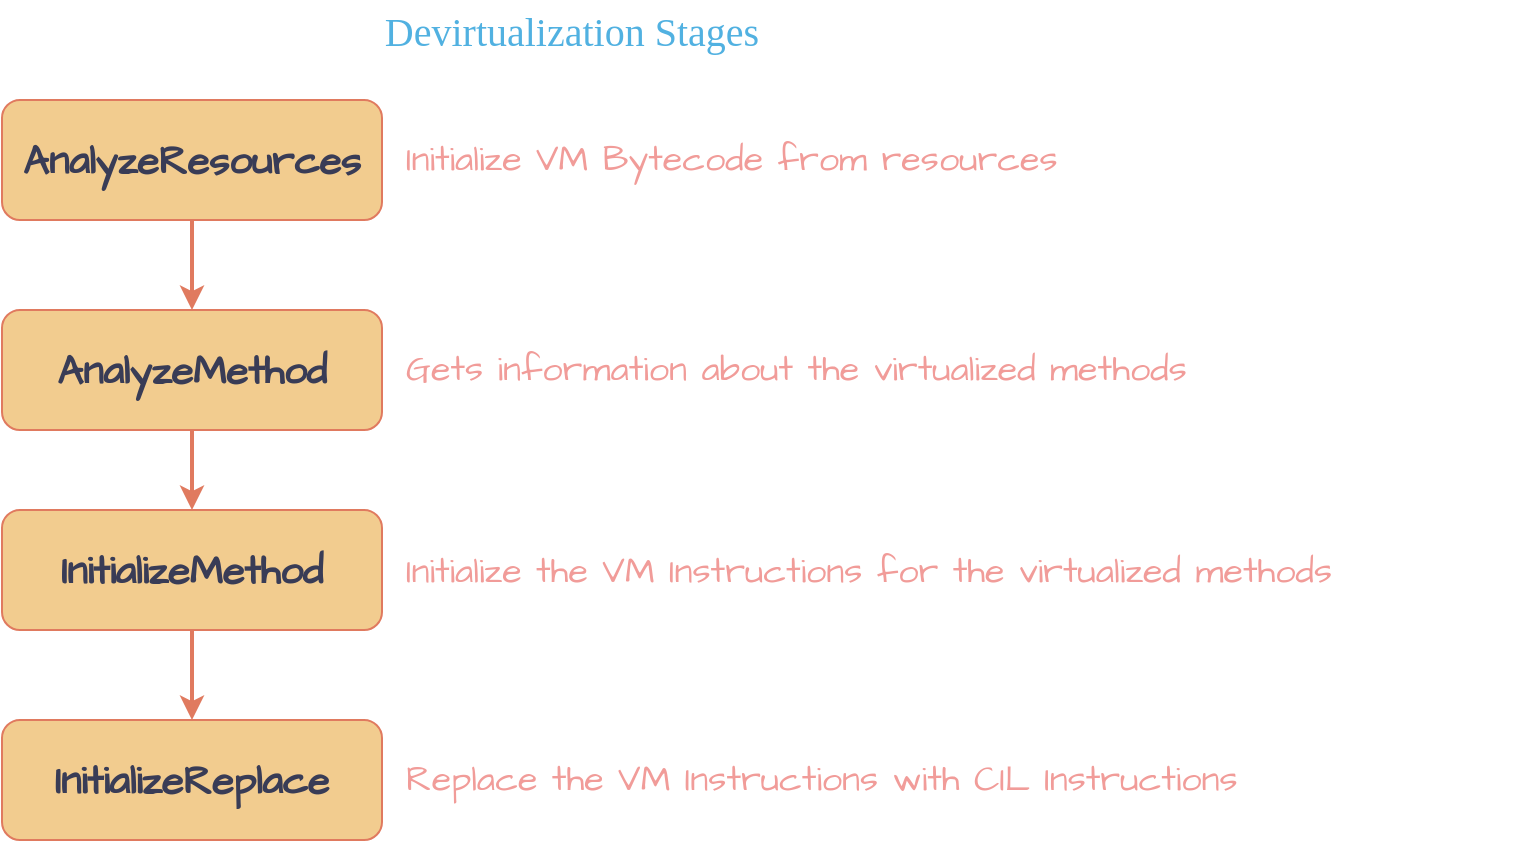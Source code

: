 <mxfile version="20.8.16" type="device"><diagram name="Page-1" id="lwd1ycuf_Q_ojCgliODF"><mxGraphModel dx="1182" dy="698" grid="1" gridSize="10" guides="1" tooltips="1" connect="1" arrows="1" fold="1" page="1" pageScale="1" pageWidth="1400" pageHeight="850" math="0" shadow="0"><root><mxCell id="0"/><mxCell id="1" parent="0"/><mxCell id="BrRbvLxfPuox2GxFo-5k-31" value="" style="edgeStyle=orthogonalEdgeStyle;rounded=1;hachureGap=4;orthogonalLoop=1;jettySize=auto;html=1;fontFamily=Architects Daughter;fontSource=https%3A%2F%2Ffonts.googleapis.com%2Fcss%3Ffamily%3DArchitects%2BDaughter;fontSize=16;labelBackgroundColor=none;strokeColor=#E07A5F;fontColor=default;strokeWidth=2;" parent="1" source="BrRbvLxfPuox2GxFo-5k-22" target="BrRbvLxfPuox2GxFo-5k-23" edge="1"><mxGeometry relative="1" as="geometry"/></mxCell><mxCell id="BrRbvLxfPuox2GxFo-5k-22" value="&lt;b&gt;AnalyzeResources&lt;/b&gt;" style="rounded=1;whiteSpace=wrap;html=1;hachureGap=4;fontFamily=Architects Daughter;fontSource=https%3A%2F%2Ffonts.googleapis.com%2Fcss%3Ffamily%3DArchitects%2BDaughter;fontSize=20;labelBackgroundColor=none;fillColor=#F2CC8F;strokeColor=#E07A5F;fontColor=#393C56;" parent="1" vertex="1"><mxGeometry x="500" y="200" width="190" height="60" as="geometry"/></mxCell><mxCell id="BrRbvLxfPuox2GxFo-5k-34" value="" style="edgeStyle=orthogonalEdgeStyle;rounded=1;hachureGap=4;orthogonalLoop=1;jettySize=auto;html=1;fontFamily=Architects Daughter;fontSource=https%3A%2F%2Ffonts.googleapis.com%2Fcss%3Ffamily%3DArchitects%2BDaughter;fontSize=16;labelBackgroundColor=none;strokeColor=#E07A5F;fontColor=default;strokeWidth=2;" parent="1" source="BrRbvLxfPuox2GxFo-5k-23" target="BrRbvLxfPuox2GxFo-5k-24" edge="1"><mxGeometry relative="1" as="geometry"/></mxCell><mxCell id="BrRbvLxfPuox2GxFo-5k-23" value="&lt;b&gt;AnalyzeMethod&lt;/b&gt;" style="rounded=1;whiteSpace=wrap;html=1;hachureGap=4;fontFamily=Architects Daughter;fontSource=https%3A%2F%2Ffonts.googleapis.com%2Fcss%3Ffamily%3DArchitects%2BDaughter;fontSize=20;labelBackgroundColor=none;fillColor=#F2CC8F;strokeColor=#E07A5F;fontColor=#393C56;" parent="1" vertex="1"><mxGeometry x="500" y="305" width="190" height="60" as="geometry"/></mxCell><mxCell id="BrRbvLxfPuox2GxFo-5k-35" value="" style="edgeStyle=orthogonalEdgeStyle;rounded=1;hachureGap=4;orthogonalLoop=1;jettySize=auto;html=1;fontFamily=Architects Daughter;fontSource=https%3A%2F%2Ffonts.googleapis.com%2Fcss%3Ffamily%3DArchitects%2BDaughter;fontSize=16;labelBackgroundColor=none;strokeColor=#E07A5F;fontColor=default;strokeWidth=2;" parent="1" source="BrRbvLxfPuox2GxFo-5k-24" target="BrRbvLxfPuox2GxFo-5k-25" edge="1"><mxGeometry relative="1" as="geometry"/></mxCell><mxCell id="BrRbvLxfPuox2GxFo-5k-24" value="&lt;b&gt;InitializeMethod&lt;/b&gt;" style="rounded=1;whiteSpace=wrap;html=1;hachureGap=4;fontFamily=Architects Daughter;fontSource=https%3A%2F%2Ffonts.googleapis.com%2Fcss%3Ffamily%3DArchitects%2BDaughter;fontSize=20;labelBackgroundColor=none;fillColor=#F2CC8F;strokeColor=#E07A5F;fontColor=#393C56;" parent="1" vertex="1"><mxGeometry x="500" y="405" width="190" height="60" as="geometry"/></mxCell><mxCell id="BrRbvLxfPuox2GxFo-5k-25" value="&lt;b&gt;InitializeReplace&lt;/b&gt;" style="rounded=1;whiteSpace=wrap;html=1;hachureGap=4;fontFamily=Architects Daughter;fontSource=https%3A%2F%2Ffonts.googleapis.com%2Fcss%3Ffamily%3DArchitects%2BDaughter;fontSize=20;labelBackgroundColor=none;fillColor=#F2CC8F;strokeColor=#E07A5F;fontColor=#393C56;" parent="1" vertex="1"><mxGeometry x="500" y="510" width="190" height="60" as="geometry"/></mxCell><mxCell id="BrRbvLxfPuox2GxFo-5k-65" value="&lt;font style=&quot;font-size: 18px;&quot;&gt;Initialize VM Bytecode from resources&lt;/font&gt;" style="text;whiteSpace=wrap;html=1;fontSize=20;fontFamily=Architects Daughter;labelBackgroundColor=none;rounded=1;fontColor=#F19C99;" parent="1" vertex="1"><mxGeometry x="700" y="210" width="400" height="50" as="geometry"/></mxCell><mxCell id="BrRbvLxfPuox2GxFo-5k-66" value="&lt;font style=&quot;font-size: 18px;&quot;&gt;Gets information about the virtualized methods&lt;/font&gt;" style="text;whiteSpace=wrap;html=1;fontSize=20;fontFamily=Architects Daughter;labelBackgroundColor=none;fontColor=#F19C99;rounded=1;labelBorderColor=none;" parent="1" vertex="1"><mxGeometry x="700" y="315" width="470" height="50" as="geometry"/></mxCell><mxCell id="BrRbvLxfPuox2GxFo-5k-67" value="&lt;font style=&quot;font-size: 18px;&quot;&gt;Initialize the VM Instructions for the virtualized methods&lt;/font&gt;" style="text;whiteSpace=wrap;html=1;fontSize=20;fontFamily=Architects Daughter;labelBackgroundColor=none;fontColor=#F19C99;rounded=1;" parent="1" vertex="1"><mxGeometry x="700" y="416" width="560" height="50" as="geometry"/></mxCell><mxCell id="BrRbvLxfPuox2GxFo-5k-68" value="&lt;font style=&quot;font-size: 18px;&quot;&gt;Replace the VM Instructions with CIL Instructions&lt;/font&gt;" style="text;whiteSpace=wrap;html=1;fontSize=20;fontFamily=Architects Daughter;labelBackgroundColor=none;fontColor=#F19C99;rounded=1;" parent="1" vertex="1"><mxGeometry x="700" y="520" width="500" height="50" as="geometry"/></mxCell><mxCell id="99gwdAcolHIhdhaxihFD-1" value="Devirtualization Stages" style="text;html=1;strokeColor=none;fillColor=none;align=center;verticalAlign=middle;whiteSpace=wrap;rounded=0;strokeWidth=1;fontSize=20;fontColor=#51b1e1;fontFamily=Comic Sans MS;" vertex="1" parent="1"><mxGeometry x="640" y="150" width="290" height="30" as="geometry"/></mxCell></root></mxGraphModel></diagram></mxfile>